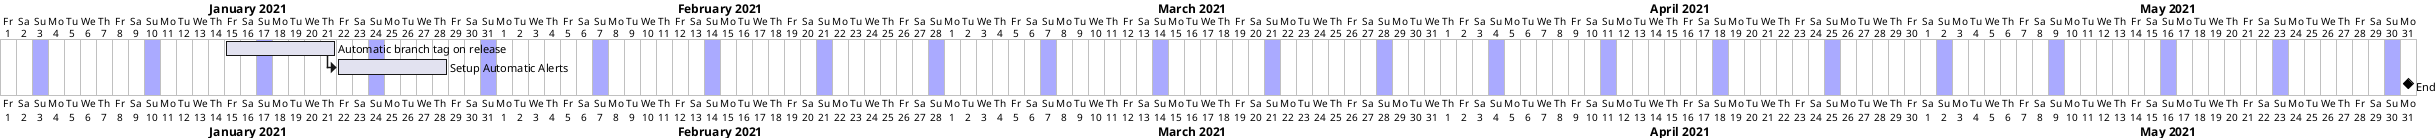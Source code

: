 {
  "sha1": "clpzjyrsxkyj992v6369ahia9vwozcj",
  "insertion": {
    "when": "2024-06-01T09:03:01.663Z",
    "url": "https://github.com/plantuml/plantuml/pull/440",
    "user": "plantuml@gmail.com"
  }
}
@startgantt
printscale daily

Project starts the 1st of january 2021
sunday are colored in #AAAAFF

[Automatic branch tag on release] as [s1] starts 2021-01-15 and lasts 1 week
then [Setup Automatic Alerts] as [s2] lasts 1 week

[End] happens 150 days after start
@endgantt
